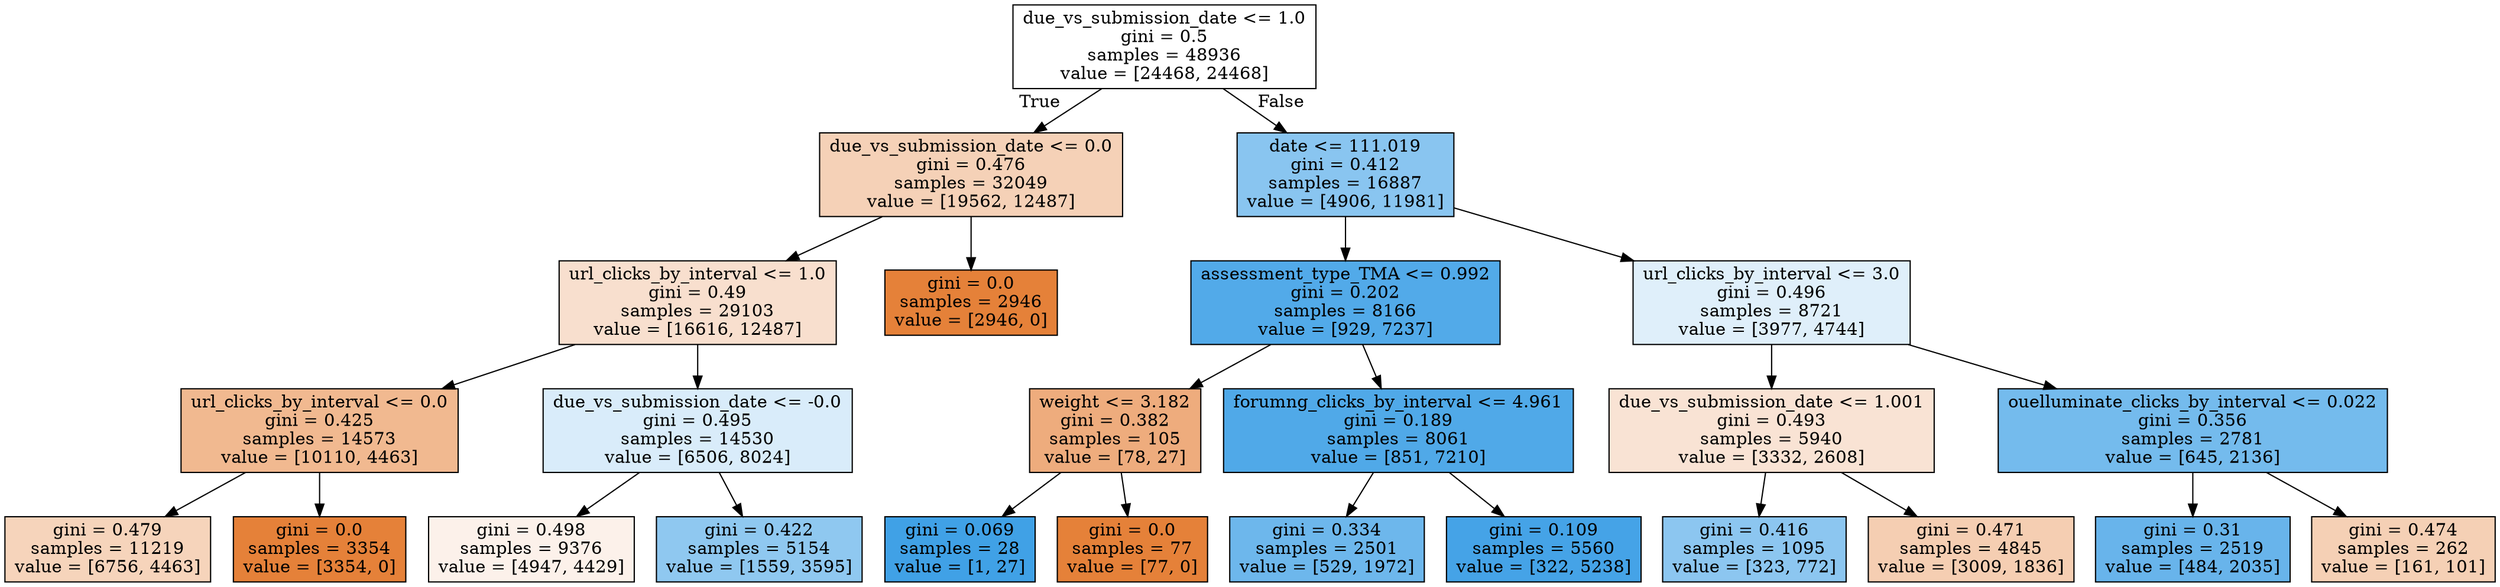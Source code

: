 digraph Tree {
node [shape=box, style="filled", color="black"] ;
0 [label="due_vs_submission_date <= 1.0\ngini = 0.5\nsamples = 48936\nvalue = [24468, 24468]", fillcolor="#e5813900"] ;
1 [label="due_vs_submission_date <= 0.0\ngini = 0.476\nsamples = 32049\nvalue = [19562, 12487]", fillcolor="#e581395c"] ;
0 -> 1 [labeldistance=2.5, labelangle=45, headlabel="True"] ;
2 [label="url_clicks_by_interval <= 1.0\ngini = 0.49\nsamples = 29103\nvalue = [16616, 12487]", fillcolor="#e581393f"] ;
1 -> 2 ;
3 [label="url_clicks_by_interval <= 0.0\ngini = 0.425\nsamples = 14573\nvalue = [10110, 4463]", fillcolor="#e581398e"] ;
2 -> 3 ;
4 [label="gini = 0.479\nsamples = 11219\nvalue = [6756, 4463]", fillcolor="#e5813957"] ;
3 -> 4 ;
5 [label="gini = 0.0\nsamples = 3354\nvalue = [3354, 0]", fillcolor="#e58139ff"] ;
3 -> 5 ;
6 [label="due_vs_submission_date <= -0.0\ngini = 0.495\nsamples = 14530\nvalue = [6506, 8024]", fillcolor="#399de530"] ;
2 -> 6 ;
7 [label="gini = 0.498\nsamples = 9376\nvalue = [4947, 4429]", fillcolor="#e581391b"] ;
6 -> 7 ;
8 [label="gini = 0.422\nsamples = 5154\nvalue = [1559, 3595]", fillcolor="#399de590"] ;
6 -> 8 ;
9 [label="gini = 0.0\nsamples = 2946\nvalue = [2946, 0]", fillcolor="#e58139ff"] ;
1 -> 9 ;
10 [label="date <= 111.019\ngini = 0.412\nsamples = 16887\nvalue = [4906, 11981]", fillcolor="#399de597"] ;
0 -> 10 [labeldistance=2.5, labelangle=-45, headlabel="False"] ;
11 [label="assessment_type_TMA <= 0.992\ngini = 0.202\nsamples = 8166\nvalue = [929, 7237]", fillcolor="#399de5de"] ;
10 -> 11 ;
12 [label="weight <= 3.182\ngini = 0.382\nsamples = 105\nvalue = [78, 27]", fillcolor="#e58139a7"] ;
11 -> 12 ;
13 [label="gini = 0.069\nsamples = 28\nvalue = [1, 27]", fillcolor="#399de5f6"] ;
12 -> 13 ;
14 [label="gini = 0.0\nsamples = 77\nvalue = [77, 0]", fillcolor="#e58139ff"] ;
12 -> 14 ;
15 [label="forumng_clicks_by_interval <= 4.961\ngini = 0.189\nsamples = 8061\nvalue = [851, 7210]", fillcolor="#399de5e1"] ;
11 -> 15 ;
16 [label="gini = 0.334\nsamples = 2501\nvalue = [529, 1972]", fillcolor="#399de5bb"] ;
15 -> 16 ;
17 [label="gini = 0.109\nsamples = 5560\nvalue = [322, 5238]", fillcolor="#399de5ef"] ;
15 -> 17 ;
18 [label="url_clicks_by_interval <= 3.0\ngini = 0.496\nsamples = 8721\nvalue = [3977, 4744]", fillcolor="#399de529"] ;
10 -> 18 ;
19 [label="due_vs_submission_date <= 1.001\ngini = 0.493\nsamples = 5940\nvalue = [3332, 2608]", fillcolor="#e5813937"] ;
18 -> 19 ;
20 [label="gini = 0.416\nsamples = 1095\nvalue = [323, 772]", fillcolor="#399de594"] ;
19 -> 20 ;
21 [label="gini = 0.471\nsamples = 4845\nvalue = [3009, 1836]", fillcolor="#e5813963"] ;
19 -> 21 ;
22 [label="ouelluminate_clicks_by_interval <= 0.022\ngini = 0.356\nsamples = 2781\nvalue = [645, 2136]", fillcolor="#399de5b2"] ;
18 -> 22 ;
23 [label="gini = 0.31\nsamples = 2519\nvalue = [484, 2035]", fillcolor="#399de5c2"] ;
22 -> 23 ;
24 [label="gini = 0.474\nsamples = 262\nvalue = [161, 101]", fillcolor="#e581395f"] ;
22 -> 24 ;
}